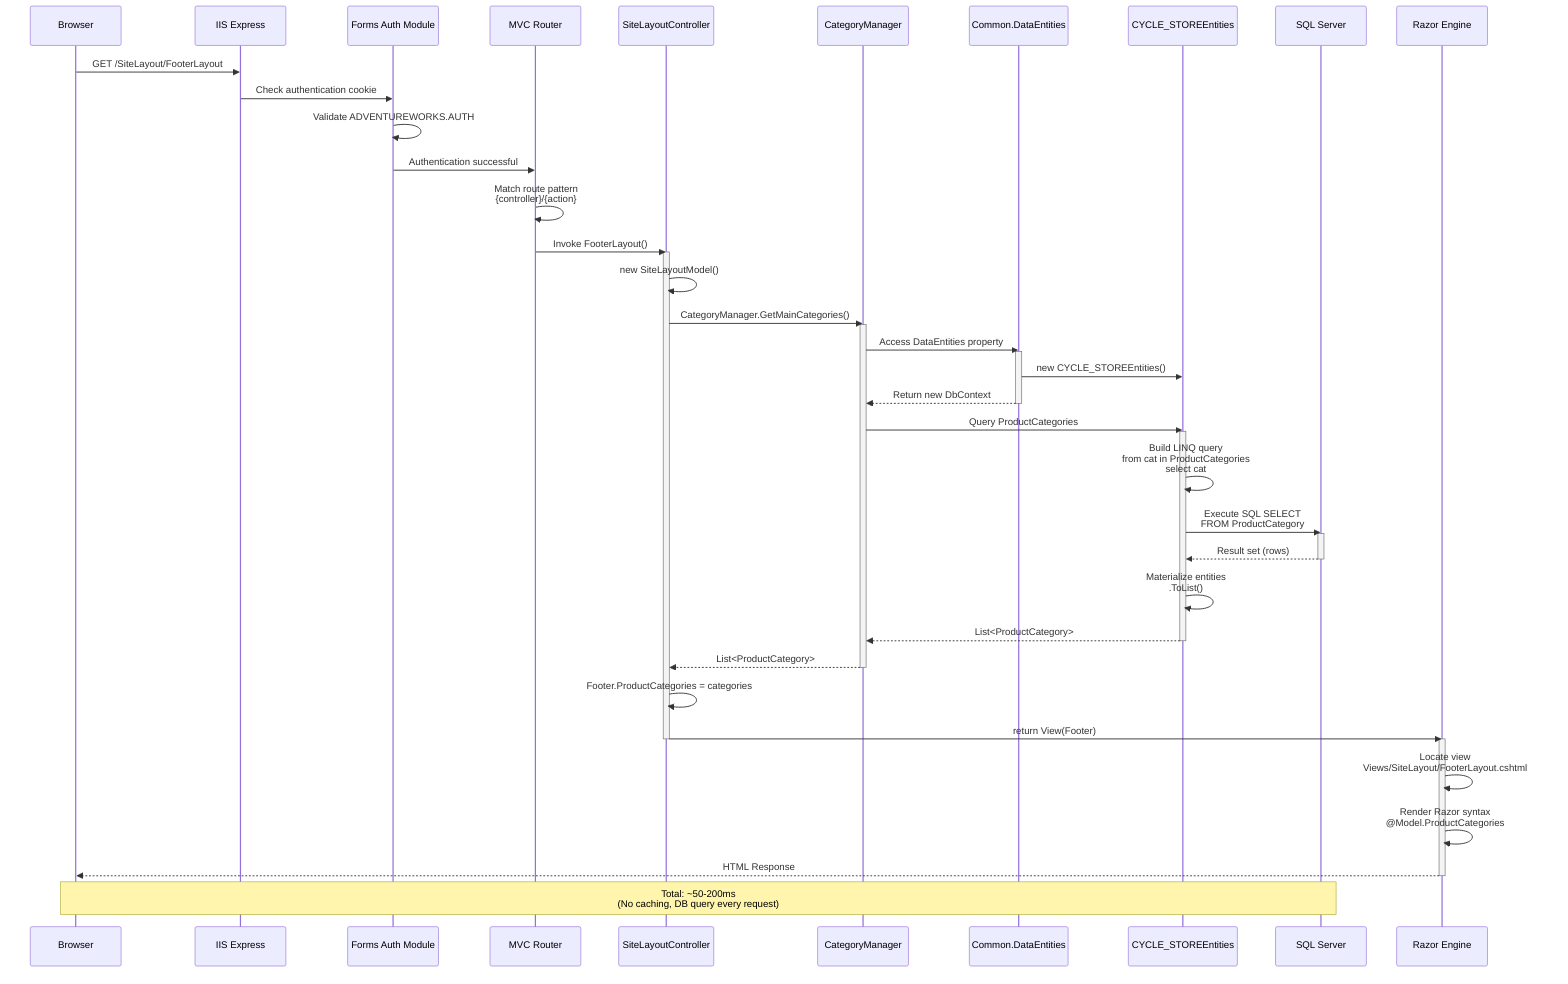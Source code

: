 %% Syntax verified: 2025-10-30
%% MVC Request Sequence Diagram
%% Shows typical request/response flow through the MVC pipeline

sequenceDiagram
    participant Browser
    participant IIS as IIS Express
    participant Auth as Forms Auth Module
    participant Router as MVC Router
    participant Controller as SiteLayoutController
    participant Manager as CategoryManager
    participant Common as Common.DataEntities
    participant DbContext as CYCLE_STOREEntities
    participant Database as SQL Server
    participant ViewEngine as Razor Engine

    Browser->>IIS: GET /SiteLayout/FooterLayout
    IIS->>Auth: Check authentication cookie
    Auth->>Auth: Validate ADVENTUREWORKS.AUTH
    Auth->>Router: Authentication successful
    Router->>Router: Match route pattern<br/>{controller}/{action}
    Router->>Controller: Invoke FooterLayout()

    activate Controller
    Controller->>Controller: new SiteLayoutModel()
    Controller->>Manager: CategoryManager.GetMainCategories()

    activate Manager
    Manager->>Common: Access DataEntities property

    activate Common
    Common->>DbContext: new CYCLE_STOREEntities()
    Common-->>Manager: Return new DbContext
    deactivate Common

    Manager->>DbContext: Query ProductCategories

    activate DbContext
    DbContext->>DbContext: Build LINQ query<br/>from cat in ProductCategories<br/>select cat
    DbContext->>Database: Execute SQL SELECT<br/>FROM ProductCategory

    activate Database
    Database-->>DbContext: Result set (rows)
    deactivate Database

    DbContext->>DbContext: Materialize entities<br/>.ToList()
    DbContext-->>Manager: List<ProductCategory>
    deactivate DbContext

    Manager-->>Controller: List<ProductCategory>
    deactivate Manager

    Controller->>Controller: Footer.ProductCategories = categories
    Controller->>ViewEngine: return View(Footer)
    deactivate Controller

    activate ViewEngine
    ViewEngine->>ViewEngine: Locate view<br/>Views/SiteLayout/FooterLayout.cshtml
    ViewEngine->>ViewEngine: Render Razor syntax<br/>@Model.ProductCategories
    ViewEngine-->>Browser: HTML Response
    deactivate ViewEngine

    Note over Browser,Database: Total: ~50-200ms<br/>(No caching, DB query every request)
